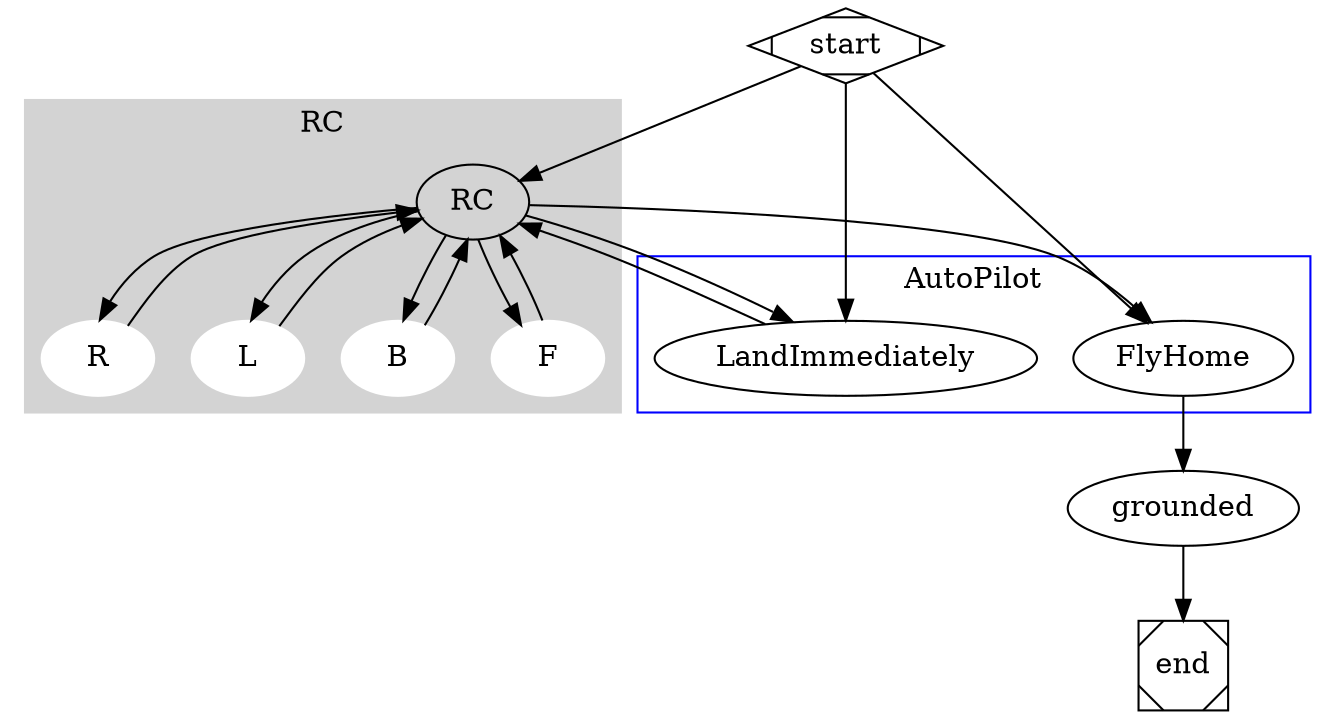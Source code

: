 digraph G {

  start -> RC;
  start -> LandImmediately;
  start -> FlyHome;


  FlyHome->grounded;
  grounded -> end;

  RC->LandImmediately;

  LandImmediately->RC;

  RC->FlyHome;

  subgraph cluster_0 {
    style=filled;
    color=lightgrey;
    node [style=filled,color=white];
    RC;
    R -> RC;
    L -> RC;
    B -> RC;
    F -> RC;
    RC -> R;
    RC -> L;
    RC -> B;
    RC -> F;
    label = "RC";
  }

  subgraph cluster_1 {
    node [style=filled];
    LandImmediately;
    FlyHome
    label = "AutoPilot";
    color=blue
  }



  start [shape=Mdiamond];
  end [shape=Msquare];
}